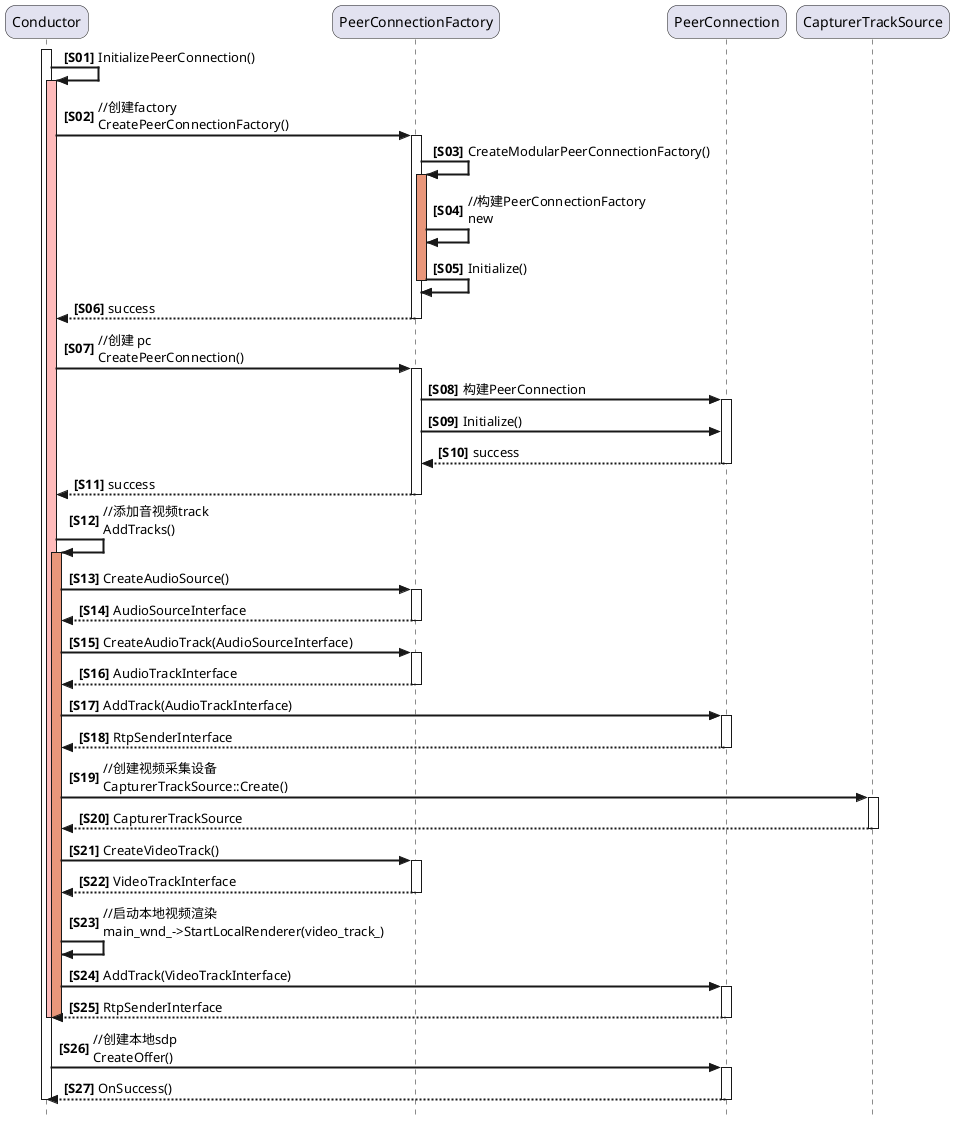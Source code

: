 @startuml pc-demo-seq
autonumber "<b>[S00]"
skinparam style strictuml
skinparam sequenceArrowThickness 2
skinparam roundcorner 20
skinparam maxmessagesize 60

participant "Conductor" as A
participant "PeerConnectionFactory" as C
participant "PeerConnection" as D
participant "CapturerTrackSource" as E

activate A
A -> A ++ #FFBBBB : InitializePeerConnection()

A -> C ++: //创建factory CreatePeerConnectionFactory()
C -> C ++ #DarkSalmon : CreateModularPeerConnectionFactory()

C -> C : //构建PeerConnectionFactory new
C -> C--: Initialize()
C --> A -- : success

A -> C ++: //创建 pc CreatePeerConnection()
C -> D ++: 构建PeerConnection
C -> D: Initialize()
D --> C --: success
C --> A --: success

A -> A ++ #DarkSalmon : //添加音视频track AddTracks()
A -> C ++ : CreateAudioSource()
C --> A -- : AudioSourceInterface 
A -> C ++ : CreateAudioTrack(AudioSourceInterface)
C --> A -- : AudioTrackInterface

A -> D ++ : AddTrack(AudioTrackInterface)
D --> A -- : RtpSenderInterface 

A -> E ++ : //创建视频采集设备 CapturerTrackSource::Create()
E --> A -- : CapturerTrackSource

A -> C ++ : CreateVideoTrack()
C --> A -- : VideoTrackInterface

A -> A: //启动本地视频渲染 main_wnd_->StartLocalRenderer(video_track_)

A -> D ++ : AddTrack(VideoTrackInterface)
D --> A -- : RtpSenderInterface
A--
A--
A -> D ++ : //创建本地sdp CreateOffer()
D --> A -- : OnSuccess() 
A--
@enduml